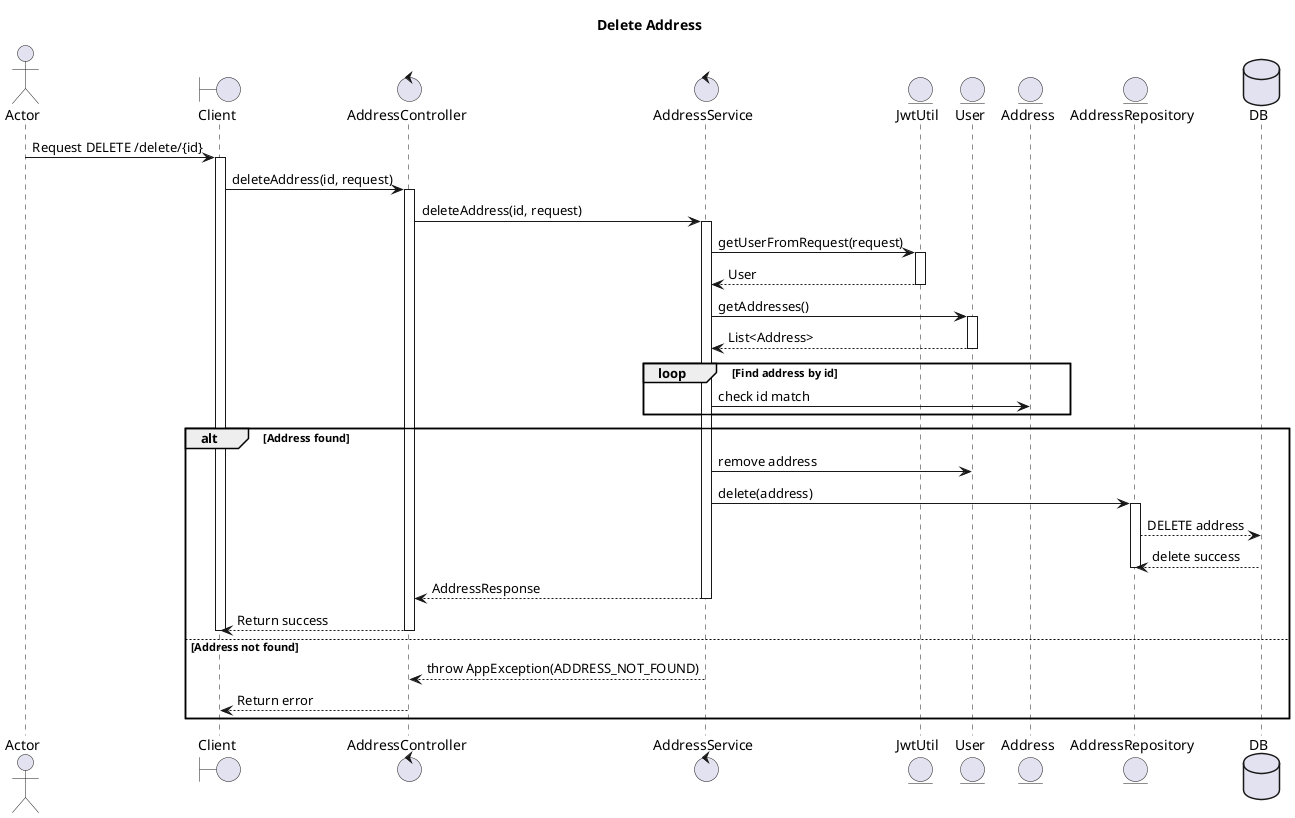 @startuml
title Delete Address

actor Actor
boundary Client
control AddressController
control AddressService
entity JwtUtil
entity User
entity Address
entity AddressRepository
database DB

Actor -> Client : Request DELETE /delete/{id}
activate Client
Client -> AddressController : deleteAddress(id, request)
activate AddressController

AddressController -> AddressService : deleteAddress(id, request)
activate AddressService

AddressService -> JwtUtil : getUserFromRequest(request)
activate JwtUtil
JwtUtil --> AddressService : User
deactivate JwtUtil

AddressService -> User : getAddresses()
activate User
User --> AddressService : List<Address>
deactivate User

loop Find address by id
    AddressService -> Address : check id match
end

alt Address found
    AddressService -> User : remove address
    AddressService -> AddressRepository : delete(address)
    activate AddressRepository
    AddressRepository --> DB : DELETE address
    DB --> AddressRepository : delete success
    deactivate AddressRepository

    AddressService --> AddressController : AddressResponse
    deactivate AddressService

    AddressController --> Client : Return success
    deactivate AddressController
    deactivate Client
else Address not found
    AddressService --> AddressController : throw AppException(ADDRESS_NOT_FOUND)
    deactivate AddressService
    AddressController --> Client : Return error
    deactivate AddressController
    deactivate Client
end

@enduml
